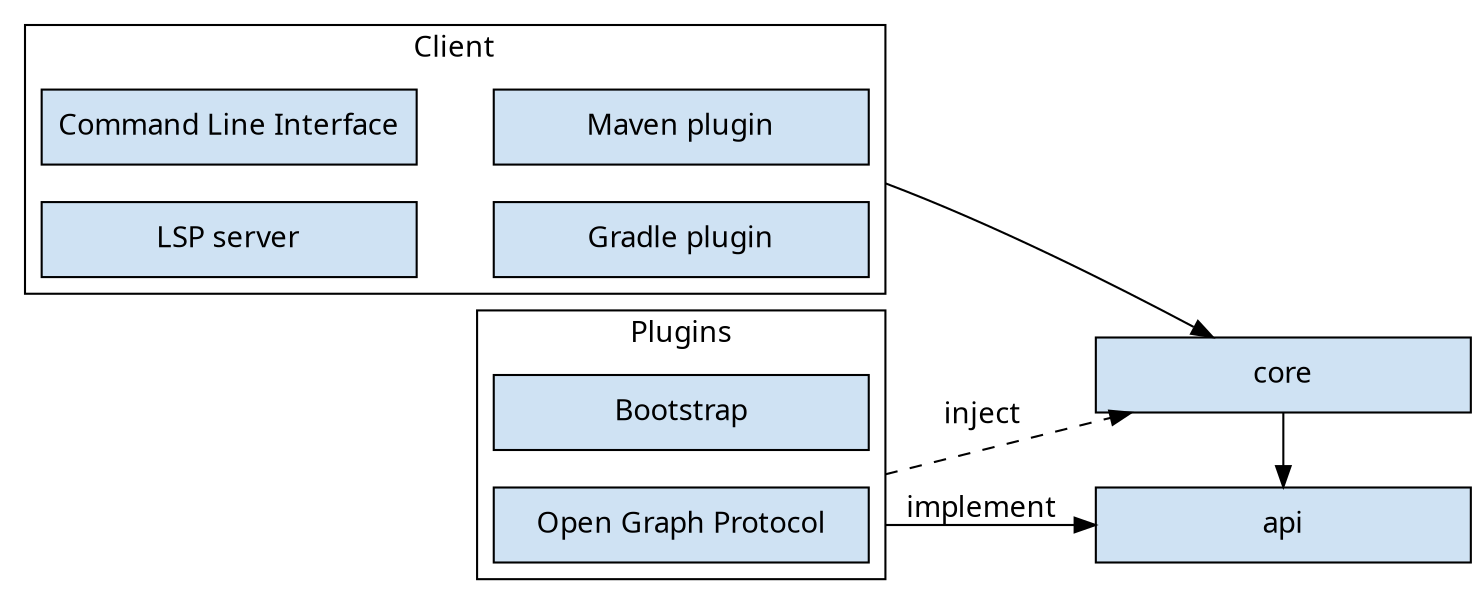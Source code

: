 digraph "module-hierarchy" {
    compound=true;
    graph [dpi = 100, fontname="Sans"]
    node [fontname = "Sans"]
    edge [fontname = "Sans"]
    node [shape=rectangle, fixedsize=true, width=2.5, height=0.5]
    node [style=filled, fillcolor="#cfe2f3"]
    rankdir=LR

    core -> api
    {rank=same api core}

    subgraph cluster_plugin {
        label = "Plugins"
        bootstrap [label="Bootstrap"]
        ogp [label="Open Graph Protocol"]
    }
    ogp -> api [ltail=cluster_plugin, label="implement"]
    ogp -> core [ltail=cluster_plugin, label="inject", style=dashed]
    subgraph cluster_client {
        label = "Client"
        cli [label="Command Line Interface"]
        lsp_server [label="LSP server"]
        maven [label="Maven plugin"]
        gradle [label="Gradle plugin"]

        // Ensure ordering
        lsp_server -> gradle [style=invis]
        cli -> maven [style=invis]
    }
    maven -> core [ltail=cluster_client]
}